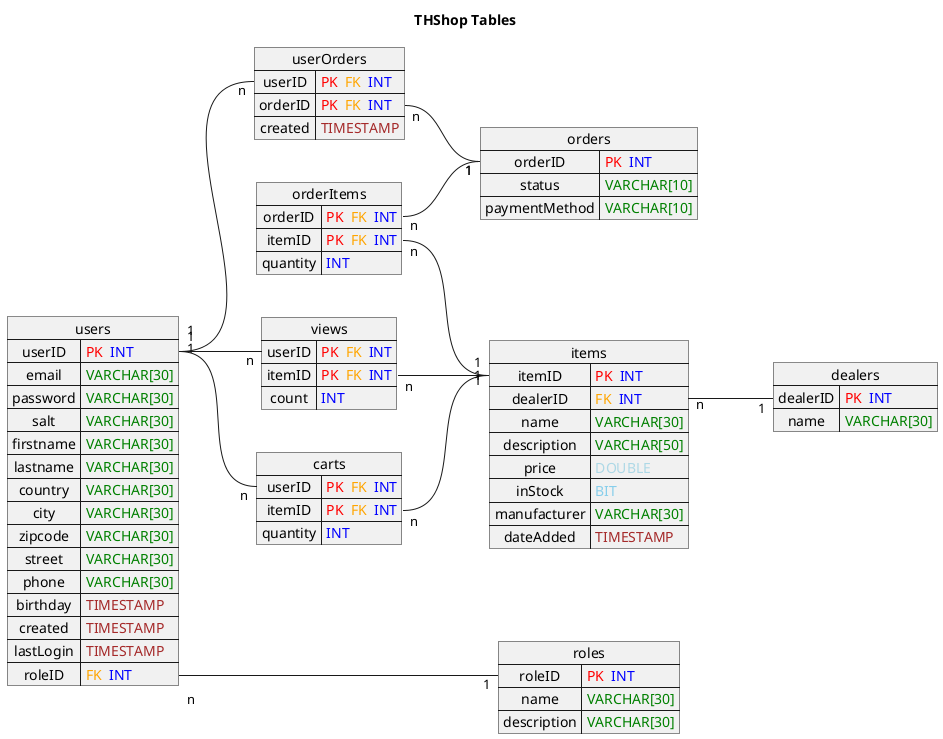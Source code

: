 ' VSCode Extensions required: "jebbs.plantuml" and "Mebrahtom.plantumlpreviewer"

@startuml THShop

title THShop Tables

left to right direction

' hide the spot, methods and stereotypes
hide circle
hide methods
hide stereotypes

' avoid problems with angled crows feet
' skinparam linetype ortho

' !define Table(name,desc) class name as "desc"
' !define pk(x) <font color="red">PK </font><b>x</b>
' !define fk(x) <font color="orange">FK </font><b>x</b>
!define FK <font color="orange">FK </font>
!define PK <font color="red">PK </font>
' file types
!define VARCHAR(x) <color:green>VARCHAR[x]</color>
!define INT <color:blue>INT</color>
!define BIT <color:SkyBlue>BIT</color>
!define DOUBLE <color:LightBlue>DOUBLE</color>
!define TIMESTAMP <color:brown>TIMESTAMP</color>

' Entities

map roles {
  roleID => PK INT
  name => VARCHAR(30)
  description => VARCHAR(30)
}

map users {
  userID => PK INT
  email => VARCHAR(30)
  password => VARCHAR(30)
  salt => VARCHAR(30)
  firstname => VARCHAR(30)
  lastname => VARCHAR(30)
  country => VARCHAR(30)
  city => VARCHAR(30)
  zipcode => VARCHAR(30)
  street => VARCHAR(30)
  phone => VARCHAR(30)
  birthday => TIMESTAMP
  created => TIMESTAMP
  lastLogin => TIMESTAMP
  roleID => FK INT
}

map carts {
  userID => PK FK INT
  itemID => PK FK INT
  quantity => INT
}

map views {
  userID => PK FK INT
  itemID => PK FK INT
  count => INT
}

map items {
  itemID => PK INT
  dealerID => FK INT
  name => VARCHAR(30)
  description => VARCHAR(50)
  price => DOUBLE
  inStock => BIT
  manufacturer => VARCHAR(30)
  dateAdded => TIMESTAMP
}

map dealers {
  dealerID => PK INT
  name => VARCHAR(30)
}

map userOrders {
  userID => PK FK INT
  orderID => PK FK INT
  created => TIMESTAMP
}

map orders {
  orderID => PK INT
  status => VARCHAR(10)
  paymentMethod => VARCHAR(10)
}

map orderItems {
  orderID => PK FK INT
  itemID => PK FK INT
  quantity => INT
}

' Associations 

users::roleID "n" --- "1" roles::roleID

users::userID "1" -- "n" carts::userID
carts::itemID "n" -- "1" items::itemID

users::userID "1" -- "n" views::userID
views::itemID "n" -- "1" items::itemID

items::dealerID "n" -- "1" dealers::dealerID

users::userID "1" -- "n" userOrders::userID
userOrders::orderID "n" -- "1" orders::orderID

orderItems::orderID "n" -- "1" orders::orderID
orderItems::itemID "n" -- "1" items::itemID



@enduml



' entity "Roles" as roles {
'   roleID: number <<generated>>
'   --
'   description: text
'   priority: number
'   permissoins: text
' }

' entity "Users" as users {
'   userID: number <<generated>>
'   --
'   email: text
'   password: text
'   salt: text
'   firstname: text
'   lastname: text
'   country: text
'   city: text
'   zipcode: text
'   street: text
'   phone: text
'   birthday: Date
'   created: Date
'   lastLogin: Date
'   *cardID: number <<FK>>
'   *roleID: number <<FK>>
' }



' entity "Items" as items {
'   itemsID: number <<generated>>
'   --
'   price: number
'   "title": text
'   description: text
'   tags: text
'   image: text ?
'   stock: number
'   manufacturer: text
'   dateAdded: timestamp
'   *dealerID: number <<FK>>
' }




' entity "Dealers" as dealers {
'   dealerID: number <<generated>>
'   --
'   name: text
' }



' entity "Orders" as orders {
'   orderID: number <<generated>>
'   --
'   status: text
'   orderDate: timestamp
'   orderComplete: timestamp
  
'   *userID: number <<FK>>
'   *itemsID: number <<FK>>
' }


' users }o..o{ items
' users }o..o{ items
' users ||..o{ orders
' users }o..o{ roles

' items }o..o{ dealers
' items }o..o{ orders